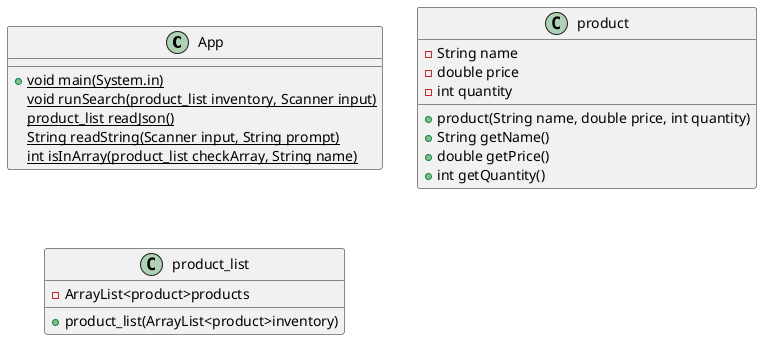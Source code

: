 @startuml
'https://plantuml.com/class-diagram

class App{
    +{static}void main(System.in)
    {static}void runSearch(product_list inventory, Scanner input)
    {static}product_list readJson()
    {static}String readString(Scanner input, String prompt)
    {static}int isInArray(product_list checkArray, String name)
}
class product{
    -String name
    -double price
    -int quantity
    +product(String name, double price, int quantity)
    +String getName()
    +double getPrice()
    +int getQuantity()
}
class product_list{
    -ArrayList<product>products
    +product_list(ArrayList<product>inventory)
}

@enduml